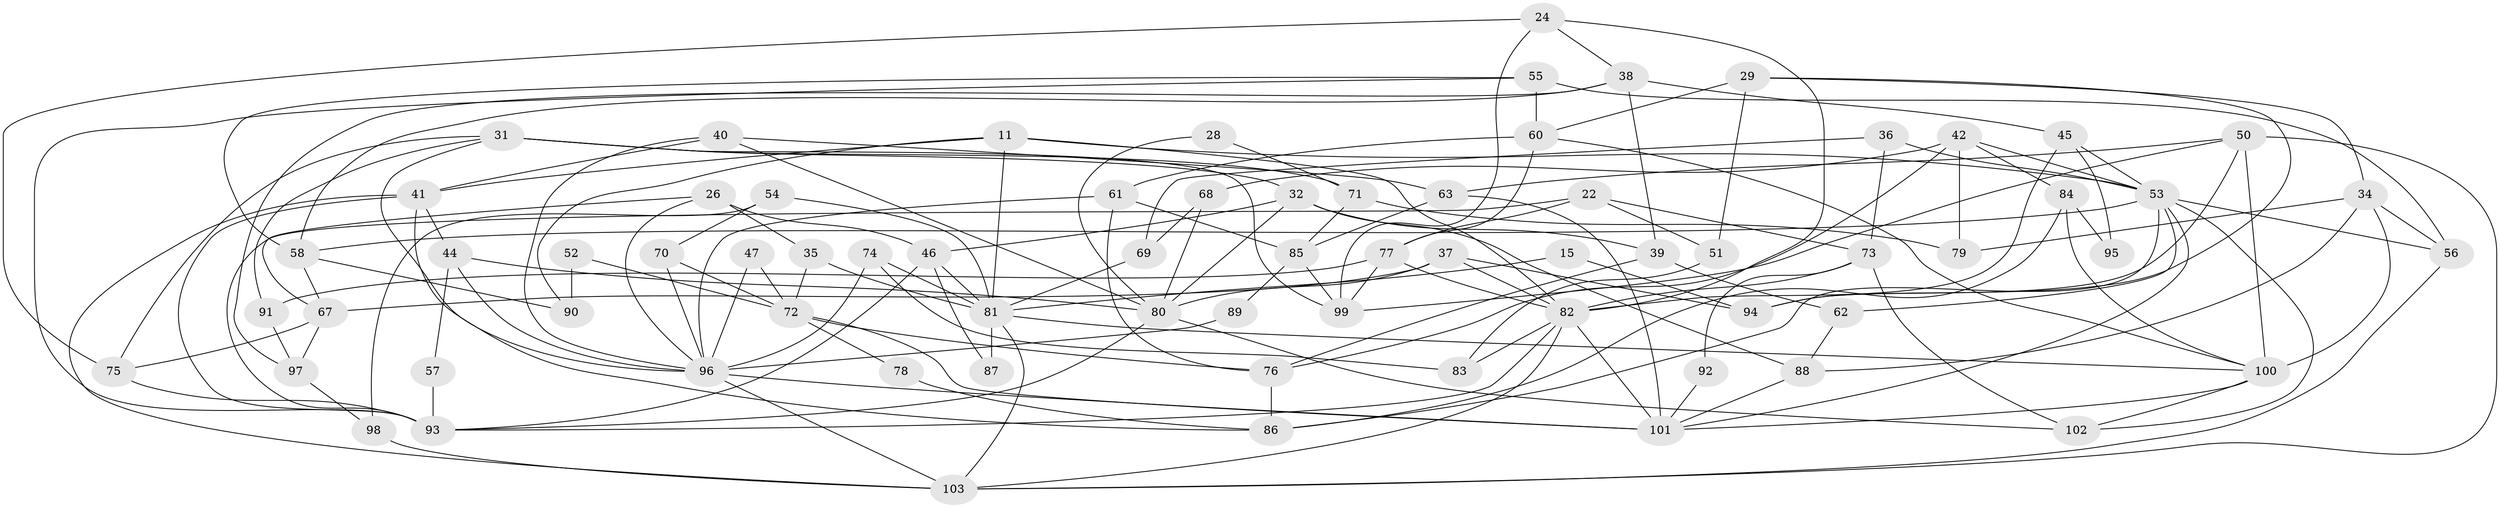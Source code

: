 // original degree distribution, {2: 0.1262135922330097, 5: 0.22330097087378642, 3: 0.24271844660194175, 6: 0.10679611650485436, 4: 0.2815533980582524, 7: 0.019417475728155338}
// Generated by graph-tools (version 1.1) at 2025/54/03/04/25 21:54:50]
// undirected, 72 vertices, 160 edges
graph export_dot {
graph [start="1"]
  node [color=gray90,style=filled];
  11;
  15;
  22;
  24;
  26 [super="+5"];
  28;
  29;
  31;
  32;
  34;
  35;
  36;
  37;
  38;
  39 [super="+17"];
  40;
  41;
  42;
  44;
  45 [super="+7"];
  46 [super="+3"];
  47;
  50;
  51;
  52;
  53 [super="+9+48+13"];
  54;
  55;
  56;
  57;
  58;
  60;
  61;
  62 [super="+1"];
  63;
  67 [super="+2"];
  68;
  69;
  70;
  71;
  72 [super="+30"];
  73;
  74;
  75;
  76 [super="+8"];
  77;
  78;
  79;
  80 [super="+21"];
  81 [super="+20+33"];
  82 [super="+14+65+66"];
  83;
  84;
  85;
  86;
  87;
  88;
  89;
  90;
  91;
  92;
  93 [super="+23"];
  94;
  95;
  96 [super="+10+27+59"];
  97;
  98;
  99;
  100 [super="+43"];
  101 [super="+64+49"];
  102;
  103 [super="+19"];
  11 -- 41;
  11 -- 53;
  11 -- 90;
  11 -- 82;
  11 -- 81;
  15 -- 94;
  15 -- 81;
  22 -- 73;
  22 -- 51;
  22 -- 77;
  22 -- 93;
  24 -- 38;
  24 -- 75;
  24 -- 99;
  24 -- 82;
  26 -- 46 [weight=2];
  26 -- 35 [weight=2];
  26 -- 67;
  26 -- 96 [weight=2];
  28 -- 71;
  28 -- 80;
  29 -- 60;
  29 -- 51;
  29 -- 34;
  29 -- 94;
  31 -- 91;
  31 -- 75;
  31 -- 32;
  31 -- 71;
  31 -- 99;
  31 -- 96;
  32 -- 80;
  32 -- 88;
  32 -- 46;
  32 -- 39;
  34 -- 56;
  34 -- 79;
  34 -- 88;
  34 -- 100;
  35 -- 81;
  35 -- 72 [weight=2];
  36 -- 69;
  36 -- 73;
  36 -- 53;
  37 -- 94;
  37 -- 80;
  37 -- 67;
  37 -- 82;
  38 -- 45 [weight=2];
  38 -- 39;
  38 -- 58;
  38 -- 97;
  39 -- 62;
  39 -- 76;
  40 -- 80;
  40 -- 63;
  40 -- 41;
  40 -- 96;
  41 -- 44;
  41 -- 86;
  41 -- 103;
  41 -- 93;
  42 -- 84;
  42 -- 68;
  42 -- 79;
  42 -- 53;
  42 -- 76;
  44 -- 96;
  44 -- 57;
  44 -- 80;
  45 -- 95;
  45 -- 53 [weight=2];
  45 -- 82;
  46 -- 87;
  46 -- 93;
  46 -- 81;
  47 -- 72;
  47 -- 96;
  50 -- 99;
  50 -- 63;
  50 -- 94;
  50 -- 103;
  50 -- 100;
  51 -- 83;
  52 -- 90;
  52 -- 72 [weight=2];
  53 -- 102;
  53 -- 56;
  53 -- 58;
  53 -- 101 [weight=2];
  53 -- 86;
  53 -- 62;
  54 -- 70;
  54 -- 98;
  54 -- 81;
  55 -- 58;
  55 -- 60;
  55 -- 56;
  55 -- 93;
  56 -- 103;
  57 -- 93;
  58 -- 90;
  58 -- 67;
  60 -- 77;
  60 -- 61;
  60 -- 100;
  61 -- 76;
  61 -- 85;
  61 -- 96;
  62 -- 88;
  63 -- 85;
  63 -- 101;
  67 -- 97;
  67 -- 75;
  68 -- 80;
  68 -- 69;
  69 -- 81;
  70 -- 72 [weight=2];
  70 -- 96;
  71 -- 79;
  71 -- 85;
  72 -- 78;
  72 -- 76;
  72 -- 101 [weight=2];
  73 -- 92;
  73 -- 102;
  73 -- 82;
  74 -- 83;
  74 -- 96;
  74 -- 81;
  75 -- 93;
  76 -- 86;
  77 -- 99;
  77 -- 91;
  77 -- 82;
  78 -- 86;
  80 -- 93;
  80 -- 102;
  81 -- 103;
  81 -- 87;
  81 -- 100 [weight=2];
  82 -- 83;
  82 -- 93;
  82 -- 101 [weight=3];
  82 -- 103;
  84 -- 86;
  84 -- 95;
  84 -- 100;
  85 -- 99;
  85 -- 89;
  88 -- 101;
  89 -- 96;
  91 -- 97;
  92 -- 101;
  96 -- 103 [weight=2];
  96 -- 101;
  97 -- 98;
  98 -- 103;
  100 -- 101 [weight=2];
  100 -- 102;
}

